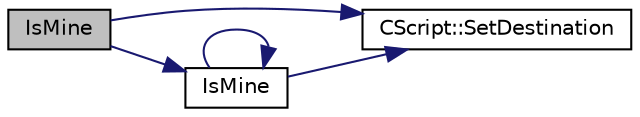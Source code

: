 digraph "IsMine"
{
  edge [fontname="Helvetica",fontsize="10",labelfontname="Helvetica",labelfontsize="10"];
  node [fontname="Helvetica",fontsize="10",shape=record];
  rankdir="LR";
  Node865 [label="IsMine",height=0.2,width=0.4,color="black", fillcolor="grey75", style="filled", fontcolor="black"];
  Node865 -> Node866 [color="midnightblue",fontsize="10",style="solid",fontname="Helvetica"];
  Node866 [label="CScript::SetDestination",height=0.2,width=0.4,color="black", fillcolor="white", style="filled",URL="$d9/d4b/class_c_script.html#ad1b5a9077241aa06116040c4f1b7c31e"];
  Node865 -> Node867 [color="midnightblue",fontsize="10",style="solid",fontname="Helvetica"];
  Node867 [label="IsMine",height=0.2,width=0.4,color="black", fillcolor="white", style="filled",URL="$dd/d0f/script_8cpp.html#adc59cf67d903c1ba1ef225561b85bfce"];
  Node867 -> Node866 [color="midnightblue",fontsize="10",style="solid",fontname="Helvetica"];
  Node867 -> Node867 [color="midnightblue",fontsize="10",style="solid",fontname="Helvetica"];
}
